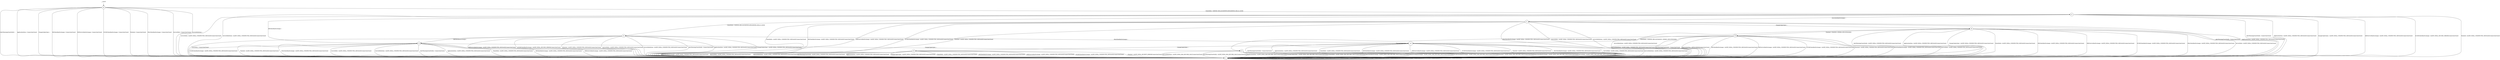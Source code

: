 digraph "" {
	graph [version="1.0.0q-TLS10"];
	__start0	[shape=none];
	s0	[shape=circle];
	__start0 -> s0;
	s1	[shape=circle];
	s0 -> s1	[label="AlertWarningCloseNotify / -"];
	s0 -> s1	[label="ApplicationData / ConnectionClosed"];
	s0 -> s1	[label="ChangeCipherSpec / -"];
	s0 -> s1	[label="DHClientKeyExchange / ConnectionClosed"];
	s0 -> s1	[label="DHEServerKeyExchange / ConnectionClosed"];
	s0 -> s1	[label="ECDHClientKeyExchange / ConnectionClosed"];
	s0 -> s1	[label="Finished / ConnectionClosed"];
	s0 -> s1	[label="RSAClientKeyExchange / ConnectionClosed"];
	s0 -> s1	[label="ServerHello / ConnectionClosed"];
	s0 -> s1	[label="ServerHelloDone / -"];
	s2	[shape=circle];
	s0 -> s2	[label="ClientHello / SERVER_HELLO|CERTIFICATE|SERVER_HELLO_DONE"];
	s1 -> s1	[label="AlertWarningCloseNotify / ConnectionClosed"];
	s1 -> s1	[label="ApplicationData / ConnectionClosed"];
	s1 -> s1	[label="ChangeCipherSpec / ConnectionClosed"];
	s1 -> s1	[label="ClientHello / ConnectionClosed"];
	s1 -> s1	[label="DHClientKeyExchange / ConnectionClosed"];
	s1 -> s1	[label="DHEServerKeyExchange / ConnectionClosed"];
	s1 -> s1	[label="ECDHClientKeyExchange / ConnectionClosed"];
	s1 -> s1	[label="Finished / ConnectionClosed"];
	s1 -> s1	[label="RSAClientKeyExchange / ConnectionClosed"];
	s1 -> s1	[label="ServerHello / ConnectionClosed"];
	s1 -> s1	[label="ServerHelloDone / ConnectionClosed"];
	s2 -> s1	[label="AlertWarningCloseNotify / ConnectionClosed"];
	s2 -> s1	[label="ApplicationData / ALERT_FATAL_UNEXPECTED_MESSAGE|ConnectionClosed"];
	s2 -> s1	[label="ChangeCipherSpec / ALERT_FATAL_UNEXPECTED_MESSAGE|ConnectionClosed"];
	s2 -> s1	[label="DHEServerKeyExchange / ALERT_FATAL_UNEXPECTED_MESSAGE|ConnectionClosed"];
	s2 -> s1	[label="ECDHClientKeyExchange / ALERT_FATAL_DECODE_ERROR|ConnectionClosed"];
	s2 -> s1	[label="Finished / ALERT_FATAL_UNEXPECTED_MESSAGE|ConnectionClosed"];
	s2 -> s1	[label="ServerHello / ALERT_FATAL_UNEXPECTED_MESSAGE|ConnectionClosed"];
	s2 -> s1	[label="ServerHelloDone / ALERT_FATAL_UNEXPECTED_MESSAGE|ConnectionClosed"];
	s3	[shape=circle];
	s2 -> s3	[label="ClientHello / SERVER_HELLO|CERTIFICATE|SERVER_HELLO_DONE"];
	s4	[shape=circle];
	s2 -> s4	[label="DHClientKeyExchange / -"];
	s7	[shape=circle];
	s2 -> s7	[label="RSAClientKeyExchange / -"];
	s3 -> s1	[label="AlertWarningCloseNotify / ConnectionClosed"];
	s3 -> s1	[label="ApplicationData / ALERT_FATAL_UNEXPECTED_MESSAGE|ConnectionClosed"];
	s3 -> s1	[label="ChangeCipherSpec / ALERT_FATAL_UNEXPECTED_MESSAGE|ConnectionClosed"];
	s3 -> s1	[label="ClientHello / ConnectionClosed"];
	s3 -> s1	[label="DHEServerKeyExchange / ALERT_FATAL_UNEXPECTED_MESSAGE|ConnectionClosed"];
	s3 -> s1	[label="ECDHClientKeyExchange / ALERT_FATAL_DECODE_ERROR|ConnectionClosed"];
	s3 -> s1	[label="Finished / ALERT_FATAL_UNEXPECTED_MESSAGE|ConnectionClosed"];
	s3 -> s1	[label="ServerHello / ALERT_FATAL_UNEXPECTED_MESSAGE|ConnectionClosed"];
	s3 -> s1	[label="ServerHelloDone / ALERT_FATAL_UNEXPECTED_MESSAGE|ConnectionClosed"];
	s3 -> s4	[label="DHClientKeyExchange / -"];
	s10	[shape=circle];
	s3 -> s10	[label="RSAClientKeyExchange / -"];
	s4 -> s1	[label="AlertWarningCloseNotify / ConnectionClosed"];
	s4 -> s1	[label="ApplicationData / ALERT_FATAL_UNEXPECTED_MESSAGE|ConnectionClosed"];
	s4 -> s1	[label="ClientHello / ALERT_FATAL_UNEXPECTED_MESSAGE|ConnectionClosed"];
	s4 -> s1	[label="DHClientKeyExchange / ALERT_FATAL_UNEXPECTED_MESSAGE|ConnectionClosed"];
	s4 -> s1	[label="DHEServerKeyExchange / ALERT_FATAL_UNEXPECTED_MESSAGE|ConnectionClosed"];
	s4 -> s1	[label="ECDHClientKeyExchange / ALERT_FATAL_UNEXPECTED_MESSAGE|ConnectionClosed"];
	s4 -> s1	[label="Finished / ALERT_FATAL_UNEXPECTED_MESSAGE|ConnectionClosed"];
	s4 -> s1	[label="RSAClientKeyExchange / ALERT_FATAL_UNEXPECTED_MESSAGE|ConnectionClosed"];
	s4 -> s1	[label="ServerHello / ALERT_FATAL_UNEXPECTED_MESSAGE|ConnectionClosed"];
	s4 -> s1	[label="ServerHelloDone / ALERT_FATAL_UNEXPECTED_MESSAGE|ConnectionClosed"];
	s5	[shape=circle];
	s4 -> s5	[label="ChangeCipherSpec / -"];
	s5 -> s1	[label="AlertWarningCloseNotify / ALERT_FATAL_BAD_RECORD_MAC|ConnectionClosed"];
	s5 -> s1	[label="ApplicationData / ALERT_FATAL_BAD_RECORD_MAC|ConnectionClosed"];
	s5 -> s1	[label="ChangeCipherSpec / ALERT_FATAL_BAD_RECORD_MAC|ConnectionClosed"];
	s5 -> s1	[label="ClientHello / ALERT_FATAL_BAD_RECORD_MAC|ConnectionClosed"];
	s5 -> s1	[label="DHClientKeyExchange / ALERT_FATAL_BAD_RECORD_MAC|ConnectionClosed"];
	s5 -> s1	[label="DHEServerKeyExchange / ALERT_FATAL_BAD_RECORD_MAC|ConnectionClosed"];
	s5 -> s1	[label="ECDHClientKeyExchange / ALERT_FATAL_BAD_RECORD_MAC|ConnectionClosed"];
	s5 -> s1	[label="Finished / ALERT_FATAL_BAD_RECORD_MAC|ConnectionClosed"];
	s5 -> s1	[label="RSAClientKeyExchange / ALERT_FATAL_BAD_RECORD_MAC|ConnectionClosed"];
	s5 -> s1	[label="ServerHello / ALERT_FATAL_BAD_RECORD_MAC|ConnectionClosed"];
	s5 -> s1	[label="ServerHelloDone / ALERT_FATAL_BAD_RECORD_MAC|ConnectionClosed"];
	s6	[shape=circle];
	s6 -> s1	[label="AlertWarningCloseNotify / ALERT_FATAL_UNEXPECTED_MESSAGE|ConnectionClosed"];
	s6 -> s1	[label="ApplicationData / ALERT_FATAL_UNEXPECTED_MESSAGE|ConnectionClosed"];
	s6 -> s1	[label="ChangeCipherSpec / ALERT_FATAL_UNEXPECTED_MESSAGE|ConnectionClosed"];
	s6 -> s1	[label="ClientHello / ALERT_FATAL_UNEXPECTED_MESSAGE|ConnectionClosed"];
	s6 -> s1	[label="DHClientKeyExchange / ALERT_FATAL_UNEXPECTED_MESSAGE|ConnectionClosed"];
	s6 -> s1	[label="DHEServerKeyExchange / ALERT_FATAL_UNEXPECTED_MESSAGE|ConnectionClosed"];
	s6 -> s1	[label="ECDHClientKeyExchange / ALERT_FATAL_UNEXPECTED_MESSAGE|ConnectionClosed"];
	s6 -> s1	[label="RSAClientKeyExchange / ALERT_FATAL_UNEXPECTED_MESSAGE|ConnectionClosed"];
	s6 -> s1	[label="ServerHello / ALERT_FATAL_UNEXPECTED_MESSAGE|ConnectionClosed"];
	s6 -> s1	[label="ServerHelloDone / ALERT_FATAL_UNEXPECTED_MESSAGE|ConnectionClosed"];
	s8	[shape=circle];
	s6 -> s8	[label="Finished / CHANGE_CIPHER_SPEC|FINISHED"];
	s7 -> s1	[label="AlertWarningCloseNotify / ConnectionClosed"];
	s7 -> s1	[label="ApplicationData / ALERT_FATAL_UNEXPECTED_MESSAGE|ConnectionClosed"];
	s7 -> s1	[label="ClientHello / ALERT_FATAL_UNEXPECTED_MESSAGE|ConnectionClosed"];
	s7 -> s1	[label="DHClientKeyExchange / ALERT_FATAL_UNEXPECTED_MESSAGE|ConnectionClosed"];
	s7 -> s1	[label="DHEServerKeyExchange / ALERT_FATAL_UNEXPECTED_MESSAGE|ConnectionClosed"];
	s7 -> s1	[label="ECDHClientKeyExchange / ALERT_FATAL_UNEXPECTED_MESSAGE|ConnectionClosed"];
	s7 -> s1	[label="Finished / ALERT_FATAL_UNEXPECTED_MESSAGE|ConnectionClosed"];
	s7 -> s1	[label="RSAClientKeyExchange / ALERT_FATAL_UNEXPECTED_MESSAGE|ConnectionClosed"];
	s7 -> s1	[label="ServerHello / ALERT_FATAL_UNEXPECTED_MESSAGE|ConnectionClosed"];
	s7 -> s1	[label="ServerHelloDone / ALERT_FATAL_UNEXPECTED_MESSAGE|ConnectionClosed"];
	s7 -> s6	[label="ChangeCipherSpec / -"];
	s8 -> s1	[label="AlertWarningCloseNotify / ConnectionClosed"];
	s8 -> s1	[label="ApplicationData / APPLICATION|ConnectionClosed"];
	s8 -> s1	[label="DHClientKeyExchange / ALERT_FATAL_UNEXPECTED_MESSAGE|ConnectionClosed"];
	s8 -> s1	[label="DHEServerKeyExchange / ALERT_FATAL_UNEXPECTED_MESSAGE|ConnectionClosed"];
	s8 -> s1	[label="ECDHClientKeyExchange / ALERT_FATAL_UNEXPECTED_MESSAGE|ConnectionClosed"];
	s8 -> s1	[label="Finished / ALERT_FATAL_UNEXPECTED_MESSAGE|ConnectionClosed"];
	s8 -> s1	[label="RSAClientKeyExchange / ALERT_FATAL_UNEXPECTED_MESSAGE|ConnectionClosed"];
	s8 -> s1	[label="ServerHello / ALERT_FATAL_UNEXPECTED_MESSAGE|ConnectionClosed"];
	s8 -> s1	[label="ServerHelloDone / ALERT_FATAL_UNEXPECTED_MESSAGE|ConnectionClosed"];
	s8 -> s5	[label="ChangeCipherSpec / -"];
	s8 -> s10	[label="ClientHello / SERVER_HELLO|CHANGE_CIPHER_SPEC|FINISHED"];
	s9	[shape=circle];
	s9 -> s1	[label="AlertWarningCloseNotify / ALERT_FATAL_UNEXPECTED_MESSAGE|ConnectionClosed"];
	s9 -> s1	[label="ApplicationData / ALERT_FATAL_UNEXPECTED_MESSAGE|ConnectionClosed"];
	s9 -> s1	[label="ChangeCipherSpec / ALERT_FATAL_UNEXPECTED_MESSAGE|ConnectionClosed"];
	s9 -> s1	[label="ClientHello / ALERT_FATAL_UNEXPECTED_MESSAGE|ConnectionClosed"];
	s9 -> s1	[label="DHClientKeyExchange / ALERT_FATAL_UNEXPECTED_MESSAGE|ConnectionClosed"];
	s9 -> s1	[label="DHEServerKeyExchange / ALERT_FATAL_UNEXPECTED_MESSAGE|ConnectionClosed"];
	s9 -> s1	[label="ECDHClientKeyExchange / ALERT_FATAL_UNEXPECTED_MESSAGE|ConnectionClosed"];
	s9 -> s1	[label="Finished / ALERT_FATAL_DECRYPT_ERROR|ConnectionClosed"];
	s9 -> s1	[label="RSAClientKeyExchange / ALERT_FATAL_UNEXPECTED_MESSAGE|ConnectionClosed"];
	s9 -> s1	[label="ServerHello / ALERT_FATAL_UNEXPECTED_MESSAGE|ConnectionClosed"];
	s9 -> s1	[label="ServerHelloDone / ALERT_FATAL_UNEXPECTED_MESSAGE|ConnectionClosed"];
	s10 -> s1	[label="AlertWarningCloseNotify / ConnectionClosed"];
	s10 -> s1	[label="ApplicationData / ALERT_FATAL_UNEXPECTED_MESSAGE|ConnectionClosed"];
	s10 -> s1	[label="ClientHello / ALERT_FATAL_UNEXPECTED_MESSAGE|ConnectionClosed"];
	s10 -> s1	[label="DHClientKeyExchange / ALERT_FATAL_UNEXPECTED_MESSAGE|ConnectionClosed"];
	s10 -> s1	[label="DHEServerKeyExchange / ALERT_FATAL_UNEXPECTED_MESSAGE|ConnectionClosed"];
	s10 -> s1	[label="ECDHClientKeyExchange / ALERT_FATAL_UNEXPECTED_MESSAGE|ConnectionClosed"];
	s10 -> s1	[label="Finished / ALERT_FATAL_UNEXPECTED_MESSAGE|ConnectionClosed"];
	s10 -> s1	[label="RSAClientKeyExchange / ALERT_FATAL_UNEXPECTED_MESSAGE|ConnectionClosed"];
	s10 -> s1	[label="ServerHello / ALERT_FATAL_UNEXPECTED_MESSAGE|ConnectionClosed"];
	s10 -> s1	[label="ServerHelloDone / ALERT_FATAL_UNEXPECTED_MESSAGE|ConnectionClosed"];
	s10 -> s9	[label="ChangeCipherSpec / -"];
}

